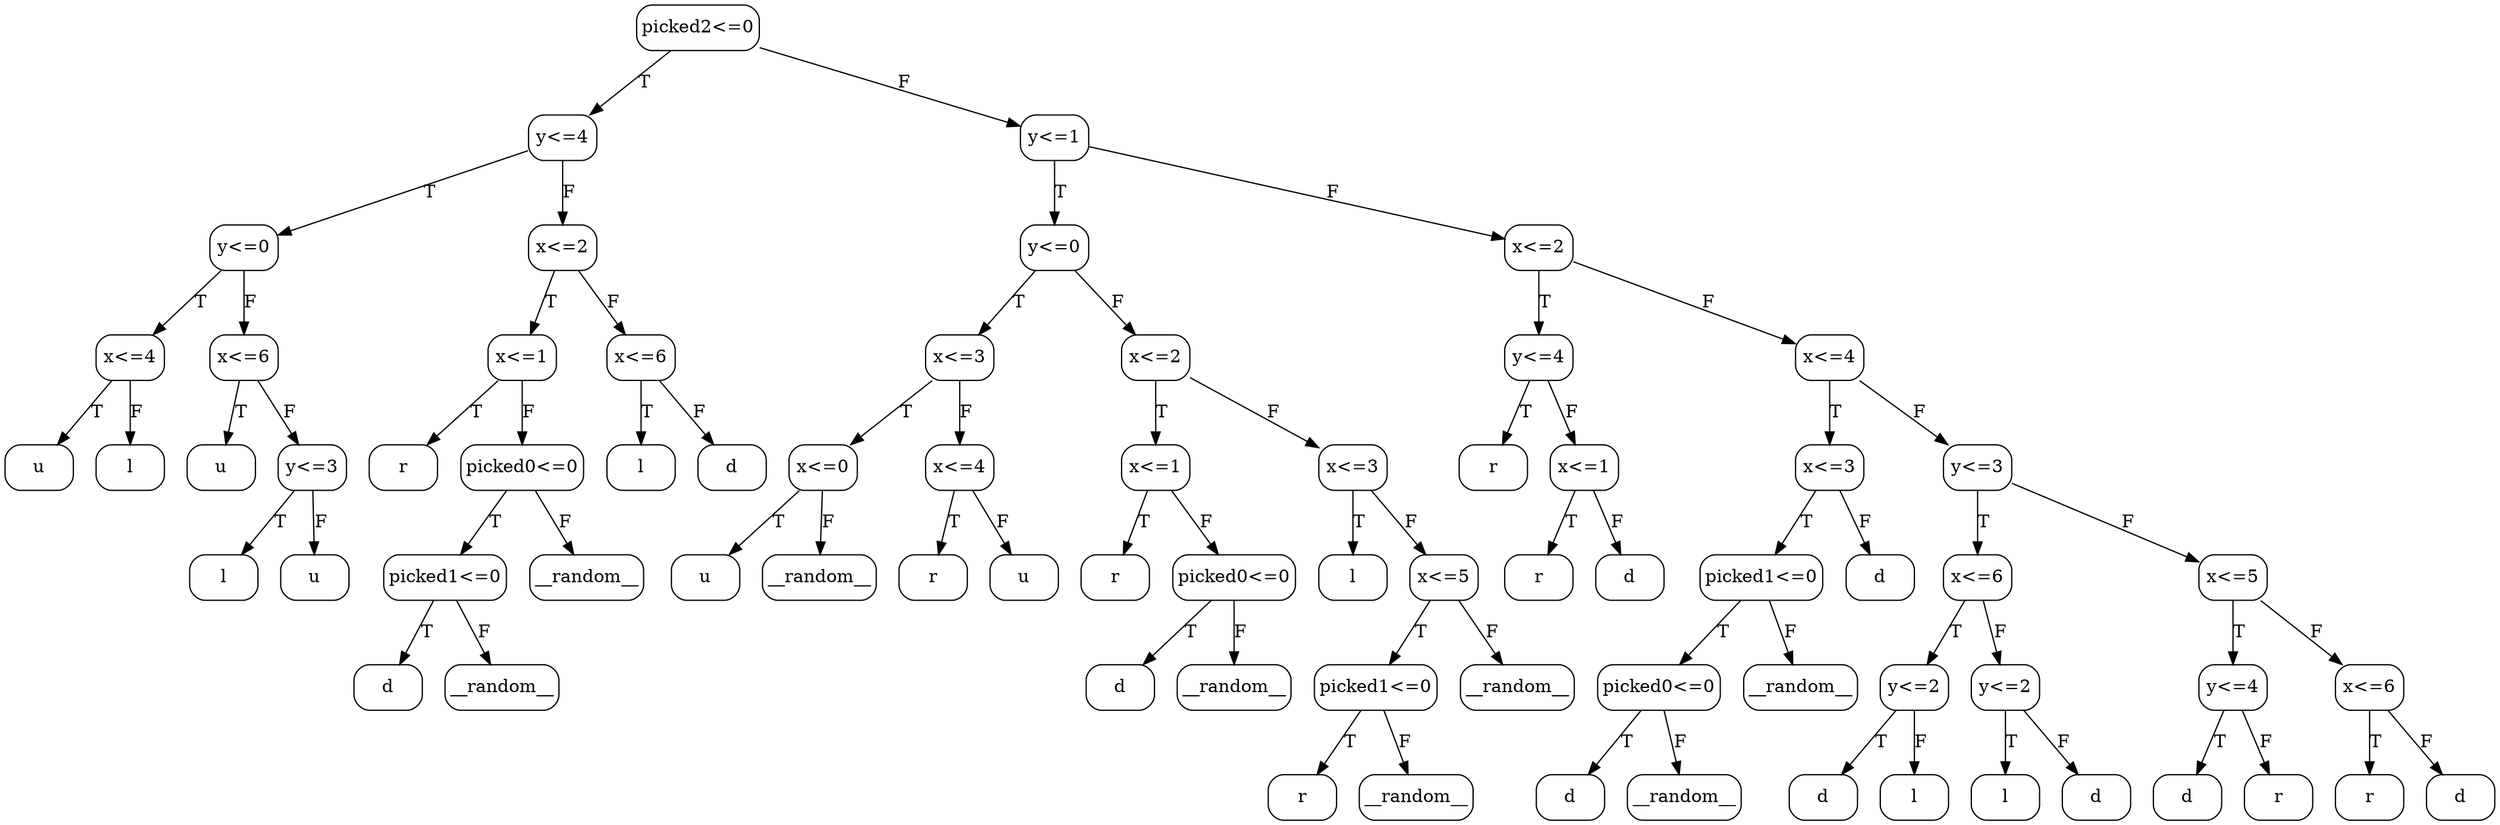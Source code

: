 // decision tree
digraph {
	7 [label=u margin="0.05,0.05" shape=box style=rounded]
	10 [label=l margin="0.05,0.05" shape=box style=rounded]
	4 [label="x<=4" margin="0.05,0.05" shape=box style=rounded]
	4 -> 7 [label=T]
	4 -> 10 [label=F]
	38 [label=u margin="0.05,0.05" shape=box style=rounded]
	42 [label=l margin="0.05,0.05" shape=box style=rounded]
	43 [label=u margin="0.05,0.05" shape=box style=rounded]
	41 [label="y<=3" margin="0.05,0.05" shape=box style=rounded]
	41 -> 42 [label=T]
	41 -> 43 [label=F]
	35 [label="x<=6" margin="0.05,0.05" shape=box style=rounded]
	35 -> 38 [label=T]
	35 -> 41 [label=F]
	2 [label="y<=0" margin="0.05,0.05" shape=box style=rounded]
	2 -> 4 [label=T]
	2 -> 35 [label=F]
	131 [label=r margin="0.05,0.05" shape=box style=rounded]
	180 [label=d margin="0.05,0.05" shape=box style=rounded]
	183 [label=__random__ margin="0.05,0.05" shape=box style=rounded]
	179 [label="picked1<=0" margin="0.05,0.05" shape=box style=rounded]
	179 -> 180 [label=T]
	179 -> 183 [label=F]
	186 [label=__random__ margin="0.05,0.05" shape=box style=rounded]
	162 [label="picked0<=0" margin="0.05,0.05" shape=box style=rounded]
	162 -> 179 [label=T]
	162 -> 186 [label=F]
	130 [label="x<=1" margin="0.05,0.05" shape=box style=rounded]
	130 -> 131 [label=T]
	130 -> 162 [label=F]
	254 [label=l margin="0.05,0.05" shape=box style=rounded]
	255 [label=d margin="0.05,0.05" shape=box style=rounded]
	193 [label="x<=6" margin="0.05,0.05" shape=box style=rounded]
	193 -> 254 [label=T]
	193 -> 255 [label=F]
	129 [label="x<=2" margin="0.05,0.05" shape=box style=rounded]
	129 -> 130 [label=T]
	129 -> 193 [label=F]
	1 [label="y<=4" margin="0.05,0.05" shape=box style=rounded]
	1 -> 2 [label=T]
	1 -> 129 [label=F]
	263 [label=u margin="0.05,0.05" shape=box style=rounded]
	264 [label=__random__ margin="0.05,0.05" shape=box style=rounded]
	262 [label="x<=0" margin="0.05,0.05" shape=box style=rounded]
	262 -> 263 [label=T]
	262 -> 264 [label=F]
	266 [label=r margin="0.05,0.05" shape=box style=rounded]
	267 [label=u margin="0.05,0.05" shape=box style=rounded]
	265 [label="x<=4" margin="0.05,0.05" shape=box style=rounded]
	265 -> 266 [label=T]
	265 -> 267 [label=F]
	258 [label="x<=3" margin="0.05,0.05" shape=box style=rounded]
	258 -> 262 [label=T]
	258 -> 265 [label=F]
	323 [label=r margin="0.05,0.05" shape=box style=rounded]
	339 [label=d margin="0.05,0.05" shape=box style=rounded]
	346 [label=__random__ margin="0.05,0.05" shape=box style=rounded]
	338 [label="picked0<=0" margin="0.05,0.05" shape=box style=rounded]
	338 -> 339 [label=T]
	338 -> 346 [label=F]
	322 [label="x<=1" margin="0.05,0.05" shape=box style=rounded]
	322 -> 323 [label=T]
	322 -> 338 [label=F]
	354 [label=l margin="0.05,0.05" shape=box style=rounded]
	379 [label=r margin="0.05,0.05" shape=box style=rounded]
	380 [label=__random__ margin="0.05,0.05" shape=box style=rounded]
	378 [label="picked1<=0" margin="0.05,0.05" shape=box style=rounded]
	378 -> 379 [label=T]
	378 -> 380 [label=F]
	381 [label=__random__ margin="0.05,0.05" shape=box style=rounded]
	369 [label="x<=5" margin="0.05,0.05" shape=box style=rounded]
	369 -> 378 [label=T]
	369 -> 381 [label=F]
	353 [label="x<=3" margin="0.05,0.05" shape=box style=rounded]
	353 -> 354 [label=T]
	353 -> 369 [label=F]
	321 [label="x<=2" margin="0.05,0.05" shape=box style=rounded]
	321 -> 322 [label=T]
	321 -> 353 [label=F]
	257 [label="y<=0" margin="0.05,0.05" shape=box style=rounded]
	257 -> 258 [label=T]
	257 -> 321 [label=F]
	386 [label=r margin="0.05,0.05" shape=box style=rounded]
	446 [label=r margin="0.05,0.05" shape=box style=rounded]
	447 [label=d margin="0.05,0.05" shape=box style=rounded]
	417 [label="x<=1" margin="0.05,0.05" shape=box style=rounded]
	417 -> 446 [label=T]
	417 -> 447 [label=F]
	385 [label="y<=4" margin="0.05,0.05" shape=box style=rounded]
	385 -> 386 [label=T]
	385 -> 417 [label=F]
	460 [label=d margin="0.05,0.05" shape=box style=rounded]
	461 [label=__random__ margin="0.05,0.05" shape=box style=rounded]
	459 [label="picked0<=0" margin="0.05,0.05" shape=box style=rounded]
	459 -> 460 [label=T]
	459 -> 461 [label=F]
	462 [label=__random__ margin="0.05,0.05" shape=box style=rounded]
	450 [label="picked1<=0" margin="0.05,0.05" shape=box style=rounded]
	450 -> 459 [label=T]
	450 -> 462 [label=F]
	465 [label=d margin="0.05,0.05" shape=box style=rounded]
	449 [label="x<=3" margin="0.05,0.05" shape=box style=rounded]
	449 -> 450 [label=T]
	449 -> 465 [label=F]
	491 [label=d margin="0.05,0.05" shape=box style=rounded]
	492 [label=l margin="0.05,0.05" shape=box style=rounded]
	490 [label="y<=2" margin="0.05,0.05" shape=box style=rounded]
	490 -> 491 [label=T]
	490 -> 492 [label=F]
	494 [label=l margin="0.05,0.05" shape=box style=rounded]
	495 [label=d margin="0.05,0.05" shape=box style=rounded]
	493 [label="y<=2" margin="0.05,0.05" shape=box style=rounded]
	493 -> 494 [label=T]
	493 -> 495 [label=F]
	481 [label="x<=6" margin="0.05,0.05" shape=box style=rounded]
	481 -> 490 [label=T]
	481 -> 493 [label=F]
	498 [label=d margin="0.05,0.05" shape=box style=rounded]
	501 [label=r margin="0.05,0.05" shape=box style=rounded]
	497 [label="y<=4" margin="0.05,0.05" shape=box style=rounded]
	497 -> 498 [label=T]
	497 -> 501 [label=F]
	505 [label=r margin="0.05,0.05" shape=box style=rounded]
	508 [label=d margin="0.05,0.05" shape=box style=rounded]
	504 [label="x<=6" margin="0.05,0.05" shape=box style=rounded]
	504 -> 505 [label=T]
	504 -> 508 [label=F]
	496 [label="x<=5" margin="0.05,0.05" shape=box style=rounded]
	496 -> 497 [label=T]
	496 -> 504 [label=F]
	480 [label="y<=3" margin="0.05,0.05" shape=box style=rounded]
	480 -> 481 [label=T]
	480 -> 496 [label=F]
	448 [label="x<=4" margin="0.05,0.05" shape=box style=rounded]
	448 -> 449 [label=T]
	448 -> 480 [label=F]
	384 [label="x<=2" margin="0.05,0.05" shape=box style=rounded]
	384 -> 385 [label=T]
	384 -> 448 [label=F]
	256 [label="y<=1" margin="0.05,0.05" shape=box style=rounded]
	256 -> 257 [label=T]
	256 -> 384 [label=F]
	0 [label="picked2<=0" margin="0.05,0.05" shape=box style=rounded]
	0 -> 1 [label=T]
	0 -> 256 [label=F]
}
